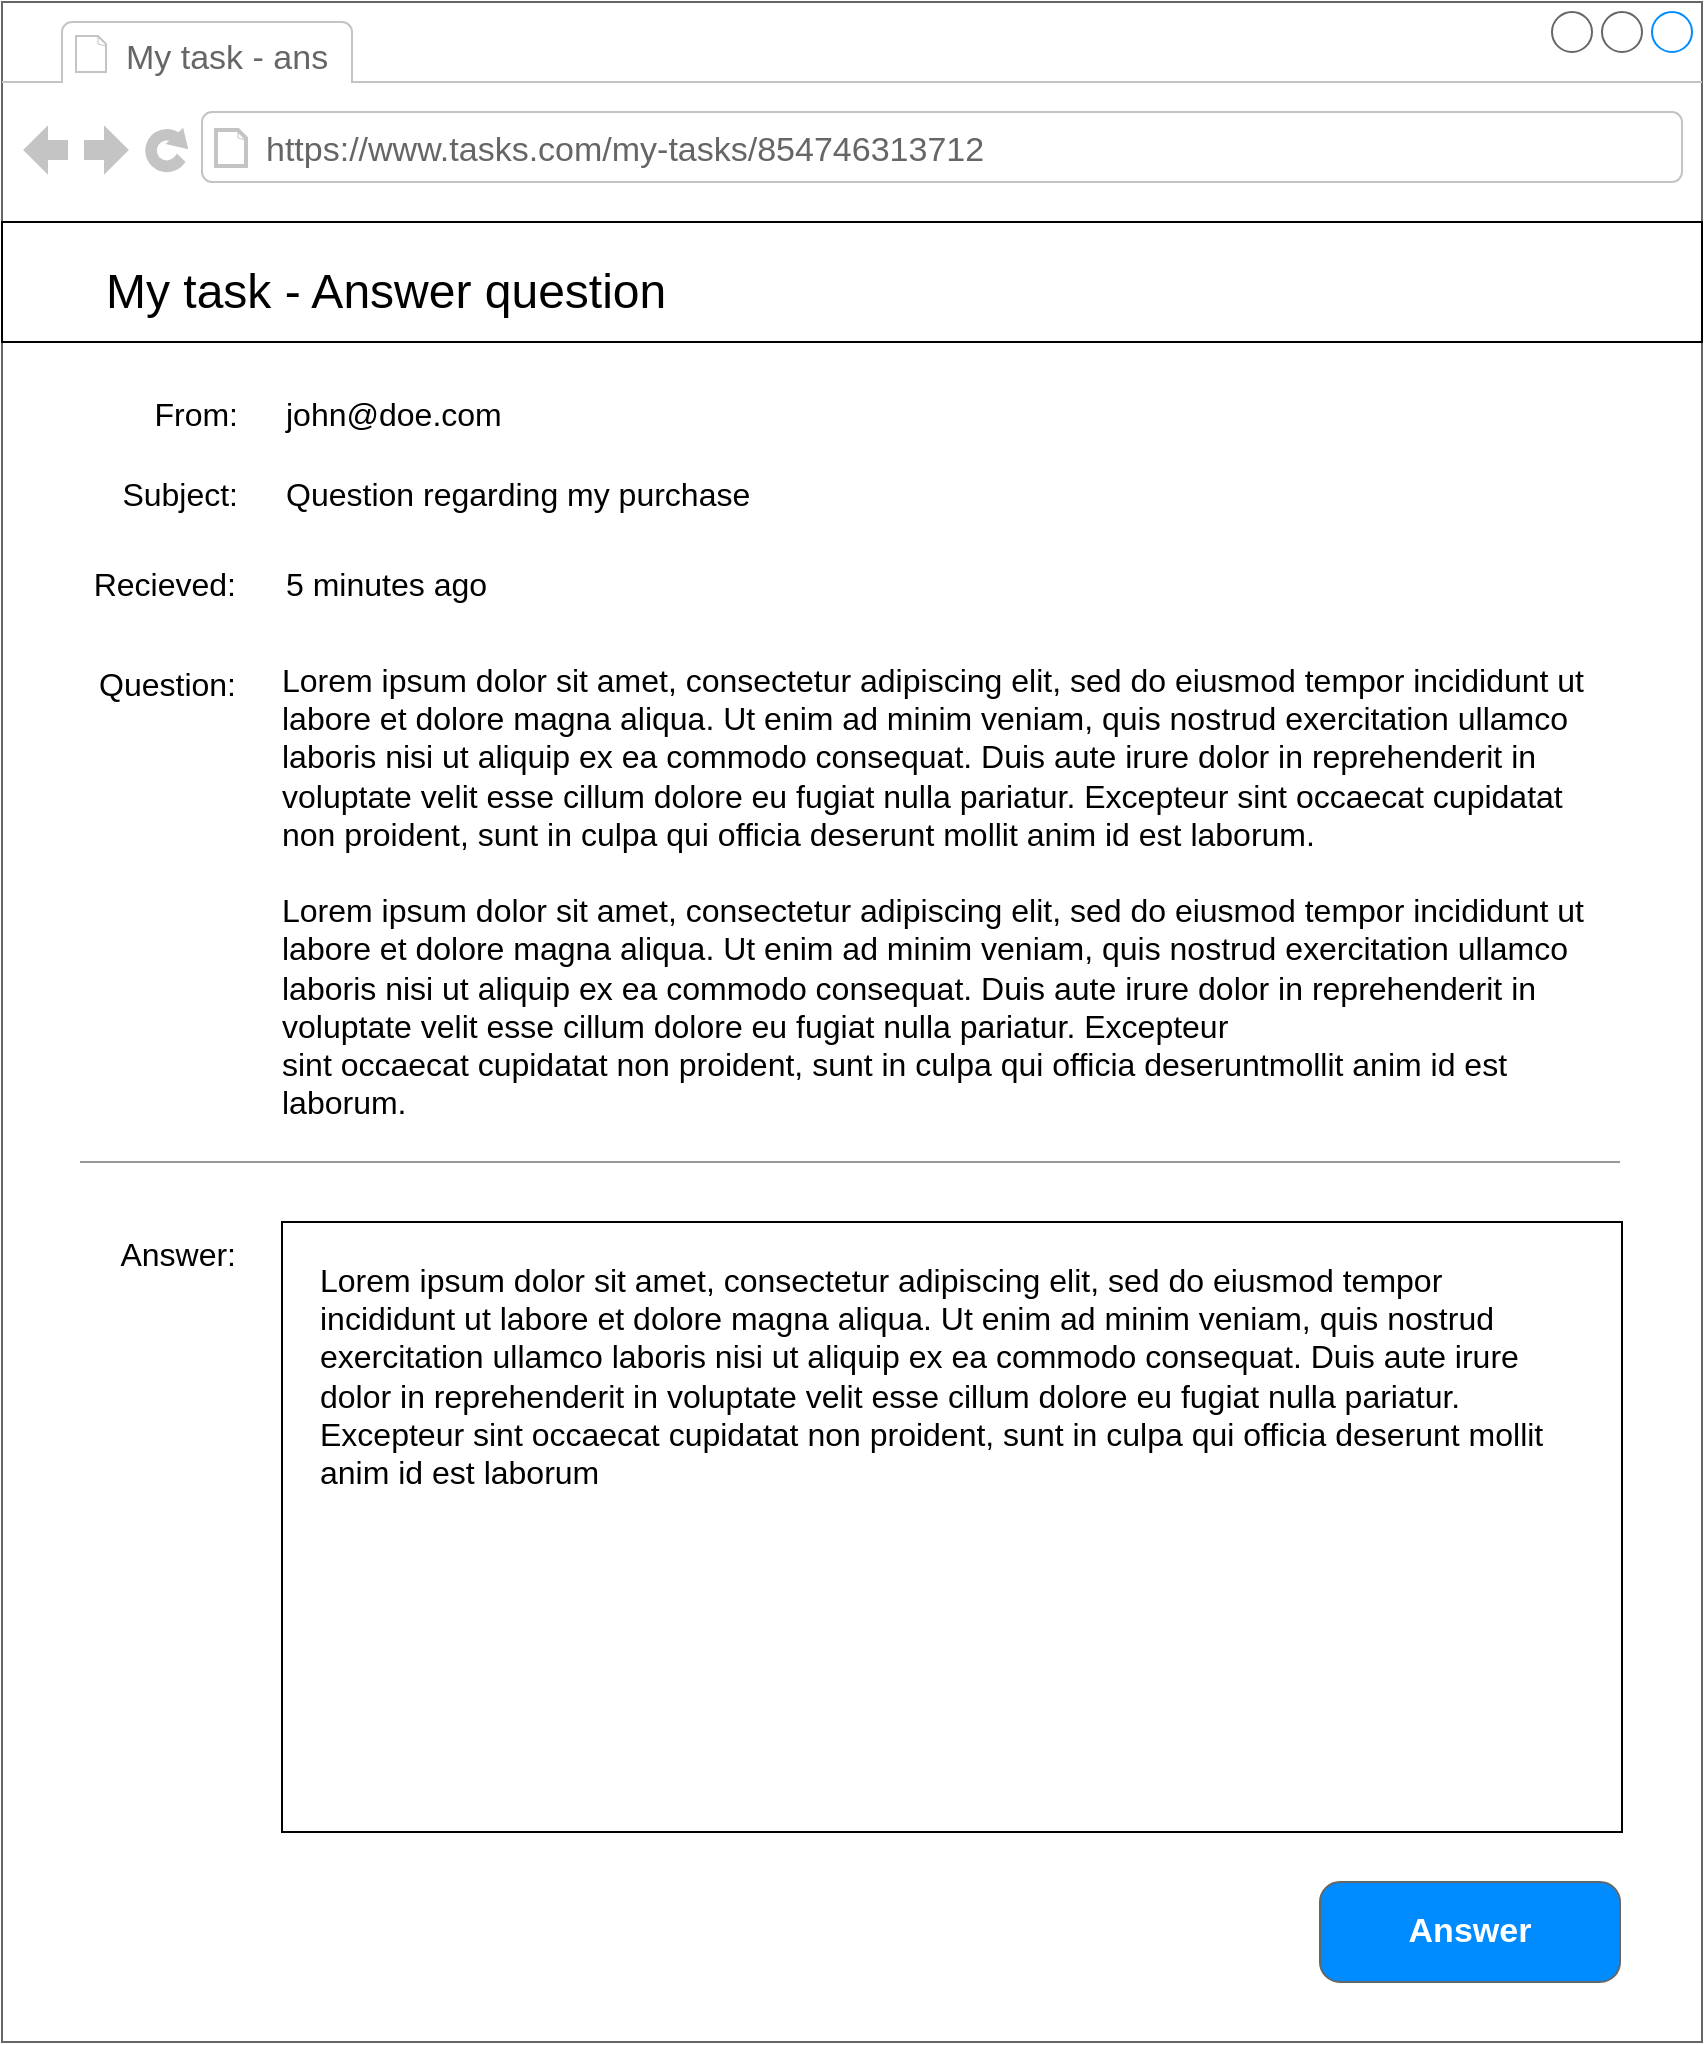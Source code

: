 <mxfile version="15.1.3" type="device"><diagram id="tNsCg4YiEPT9jwpc544O" name="Page-1"><mxGraphModel dx="1102" dy="1000" grid="1" gridSize="10" guides="1" tooltips="1" connect="1" arrows="1" fold="1" page="1" pageScale="1" pageWidth="850" pageHeight="1100" math="0" shadow="0"><root><mxCell id="0"/><mxCell id="1" parent="0"/><mxCell id="ilW9WO2Swx2THoCmvED9-2" value="" style="strokeWidth=1;shadow=0;dashed=0;align=center;shape=mxgraph.mockup.containers.browserWindow;rSize=0;strokeColor=#666666;strokeColor2=#008cff;strokeColor3=#c4c4c4;mainText=,;recursiveResize=0;container=0;" vertex="1" parent="1"><mxGeometry y="70" width="850" height="1020" as="geometry"/></mxCell><mxCell id="ilW9WO2Swx2THoCmvED9-3" value="Subject:" style="text;strokeColor=none;fillColor=none;align=right;verticalAlign=top;whiteSpace=wrap;rounded=0;fontSize=16;" vertex="1" parent="1"><mxGeometry x="40" y="300" width="80" height="40" as="geometry"/></mxCell><mxCell id="ilW9WO2Swx2THoCmvED9-4" value="5 minutes ago" style="text;strokeColor=none;fillColor=none;align=left;verticalAlign=top;whiteSpace=wrap;rounded=0;fontSize=16;" vertex="1" parent="1"><mxGeometry x="140" y="345" width="390" height="40" as="geometry"/></mxCell><mxCell id="ilW9WO2Swx2THoCmvED9-5" value="My task - Answer question" style="text;strokeColor=none;fillColor=none;align=left;verticalAlign=middle;whiteSpace=wrap;rounded=0;fontSize=24;" vertex="1" parent="1"><mxGeometry x="40" y="205" width="530" height="20" as="geometry"/></mxCell><mxCell id="ilW9WO2Swx2THoCmvED9-6" value="My task - ans" style="strokeWidth=1;shadow=0;dashed=0;align=center;shape=mxgraph.mockup.containers.anchor;fontSize=17;fontColor=#666666;align=left;" vertex="1" parent="1"><mxGeometry x="60" y="83" width="110" height="26" as="geometry"/></mxCell><mxCell id="ilW9WO2Swx2THoCmvED9-7" value="https://www.tasks.com/my-tasks/854746313712" style="strokeWidth=1;shadow=0;dashed=0;align=center;shape=mxgraph.mockup.containers.anchor;rSize=0;fontSize=17;fontColor=#666666;align=left;" vertex="1" parent="1"><mxGeometry x="130" y="129" width="390" height="26" as="geometry"/></mxCell><mxCell id="ilW9WO2Swx2THoCmvED9-8" value="From:" style="text;strokeColor=none;fillColor=none;align=right;verticalAlign=top;whiteSpace=wrap;rounded=0;fontSize=16;" vertex="1" parent="1"><mxGeometry x="60" y="260" width="60" height="40" as="geometry"/></mxCell><mxCell id="ilW9WO2Swx2THoCmvED9-9" value="john@doe.com" style="text;strokeColor=none;fillColor=none;align=left;verticalAlign=top;whiteSpace=wrap;rounded=0;fontSize=16;" vertex="1" parent="1"><mxGeometry x="140" y="260" width="230" height="40" as="geometry"/></mxCell><mxCell id="ilW9WO2Swx2THoCmvED9-10" value="Question regarding my purchase" style="text;strokeColor=none;fillColor=none;align=left;verticalAlign=top;whiteSpace=wrap;rounded=0;fontSize=16;" vertex="1" parent="1"><mxGeometry x="140" y="300" width="390" height="40" as="geometry"/></mxCell><mxCell id="ilW9WO2Swx2THoCmvED9-11" value="Recieved:" style="text;strokeColor=none;fillColor=none;align=right;verticalAlign=top;whiteSpace=wrap;rounded=0;fontSize=16;" vertex="1" parent="1"><mxGeometry x="39" y="345" width="80" height="30" as="geometry"/></mxCell><mxCell id="ilW9WO2Swx2THoCmvED9-12" value="" style="rounded=0;whiteSpace=wrap;" vertex="1" parent="1"><mxGeometry y="180" width="850" height="60" as="geometry"/></mxCell><mxCell id="ilW9WO2Swx2THoCmvED9-13" value="Lorem ipsum dolor sit amet, consectetur adipiscing elit, sed do eiusmod tempor incididunt ut labore et dolore magna aliqua. Ut enim ad minim veniam, quis nostrud exercitation ullamco laboris nisi ut aliquip ex ea commodo consequat. Duis aute irure dolor in reprehenderit in voluptate velit esse cillum dolore eu fugiat nulla pariatur. Excepteur sint occaecat cupidatat non proident, sunt in culpa qui officia deserunt mollit anim id est laborum.&#10;&#10;Lorem ipsum dolor sit amet, consectetur adipiscing elit, sed do eiusmod tempor incididunt ut labore et dolore magna aliqua. Ut enim ad minim veniam, quis nostrud exercitation ullamco laboris nisi ut aliquip ex ea commodo consequat. Duis aute irure dolor in reprehenderit in voluptate velit esse cillum dolore eu fugiat nulla pariatur. Excepteur &#10;sint occaecat cupidatat non proident, sunt in culpa qui officia deseruntmollit anim id est laborum.&#10;&#10;&#10;" style="text;strokeColor=none;fillColor=none;align=left;verticalAlign=top;rounded=0;fontSize=16;overflow=fill;whiteSpace=wrap;" vertex="1" parent="1"><mxGeometry x="140" y="400" width="670" height="240" as="geometry"/></mxCell><mxCell id="ilW9WO2Swx2THoCmvED9-14" value="Answer" style="strokeWidth=1;shadow=0;dashed=0;align=center;shape=mxgraph.mockup.buttons.button;strokeColor=#666666;fontColor=#ffffff;mainText=;buttonStyle=round;fontSize=17;fontStyle=1;fillColor=#008cff;whiteSpace=wrap;" vertex="1" parent="1"><mxGeometry x="659" y="1010" width="150" height="50" as="geometry"/></mxCell><mxCell id="ilW9WO2Swx2THoCmvED9-15" value="Question:" style="text;strokeColor=none;fillColor=none;align=right;verticalAlign=top;whiteSpace=wrap;rounded=0;fontSize=16;" vertex="1" parent="1"><mxGeometry x="29" y="395" width="90" height="50" as="geometry"/></mxCell><mxCell id="ilW9WO2Swx2THoCmvED9-18" value="My task - Answer question" style="text;strokeColor=none;fillColor=none;align=left;verticalAlign=middle;whiteSpace=wrap;rounded=0;fontSize=24;" vertex="1" parent="1"><mxGeometry x="50" y="205" width="560" height="20" as="geometry"/></mxCell><mxCell id="ilW9WO2Swx2THoCmvED9-19" value="" style="rounded=0;whiteSpace=wrap;align=left;verticalAlign=top;whiteSpace=wrap;fontSize=16;padding=10" vertex="1" parent="1"><mxGeometry x="140" y="680" width="670" height="305" as="geometry"/></mxCell><mxCell id="ilW9WO2Swx2THoCmvED9-20" value="Lorem ipsum dolor sit amet, consectetur adipiscing elit, sed do eiusmod tempor incididunt ut labore et dolore magna aliqua. Ut enim ad minim veniam, quis nostrud exercitation ullamco laboris nisi ut aliquip ex ea commodo consequat. Duis aute irure dolor in reprehenderit in voluptate velit esse cillum dolore eu fugiat nulla pariatur. Excepteur sint occaecat cupidatat non proident, sunt in culpa qui officia deserunt mollit anim id est laborum&#10;&#10;&#10;&#10;&#10;" style="text;strokeColor=none;fillColor=none;align=left;verticalAlign=top;whiteSpace=wrap;rounded=0;fontSize=16;overflow=fill;" vertex="1" parent="1"><mxGeometry x="159" y="700" width="630" height="265" as="geometry"/></mxCell><mxCell id="ilW9WO2Swx2THoCmvED9-21" value="Answer:" style="text;strokeColor=none;fillColor=none;align=right;verticalAlign=top;whiteSpace=wrap;rounded=0;fontSize=16;" vertex="1" parent="1"><mxGeometry x="39" y="680" width="80" height="40" as="geometry"/></mxCell><mxCell id="ilW9WO2Swx2THoCmvED9-22" value="" style="verticalLabelPosition=bottom;shadow=0;dashed=0;align=center;verticalAlign=top;strokeWidth=1;shape=mxgraph.mockup.markup.line;strokeColor=#999999;" vertex="1" parent="1"><mxGeometry x="39" y="640" width="770" height="20" as="geometry"/></mxCell></root></mxGraphModel></diagram></mxfile>